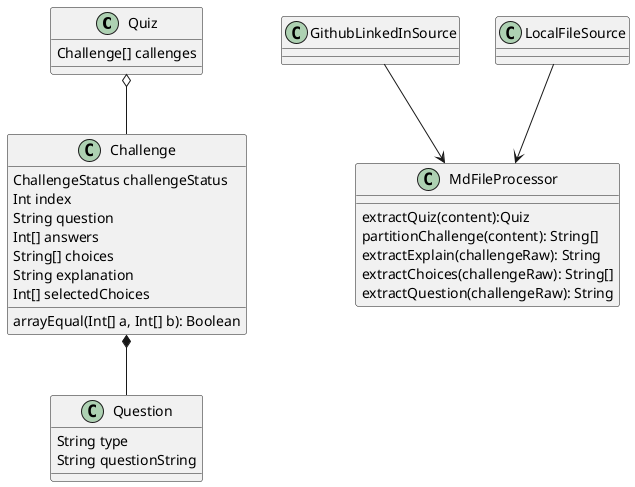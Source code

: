 @startuml quiz_package

class Quiz {
  Challenge[] callenges
}

class Question {
  String type
  String questionString
}

class Challenge {
   ChallengeStatus challengeStatus
   Int index
   String question
   Int[] answers
   String[] choices
   String explanation
   Int[] selectedChoices

   arrayEqual(Int[] a, Int[] b): Boolean
}

class MdFileProcessor {
  extractQuiz(content):Quiz
  partitionChallenge(content): String[]
  extractExplain(challengeRaw): String
  extractChoices(challengeRaw): String[]
  extractQuestion(challengeRaw): String
}

class GithubLinkedInSource {
}

class LocalFileSource {
}

Challenge *-- Question
Quiz o-- Challenge

LocalFileSource --> MdFileProcessor
GithubLinkedInSource --> MdFileProcessor

@enduml